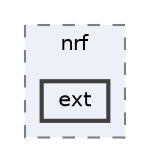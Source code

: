 digraph "build/modules/nrf/ext"
{
 // LATEX_PDF_SIZE
  bgcolor="transparent";
  edge [fontname=Helvetica,fontsize=10,labelfontname=Helvetica,labelfontsize=10];
  node [fontname=Helvetica,fontsize=10,shape=box,height=0.2,width=0.4];
  compound=true
  subgraph clusterdir_5197197c98a0a342b5a94dcc36389f3e {
    graph [ bgcolor="#edf0f7", pencolor="grey50", label="nrf", fontname=Helvetica,fontsize=10 style="filled,dashed", URL="dir_5197197c98a0a342b5a94dcc36389f3e.html",tooltip=""]
  dir_2b4bd2cf6d128620a9297538621f4cc2 [label="ext", fillcolor="#edf0f7", color="grey25", style="filled,bold", URL="dir_2b4bd2cf6d128620a9297538621f4cc2.html",tooltip=""];
  }
}
